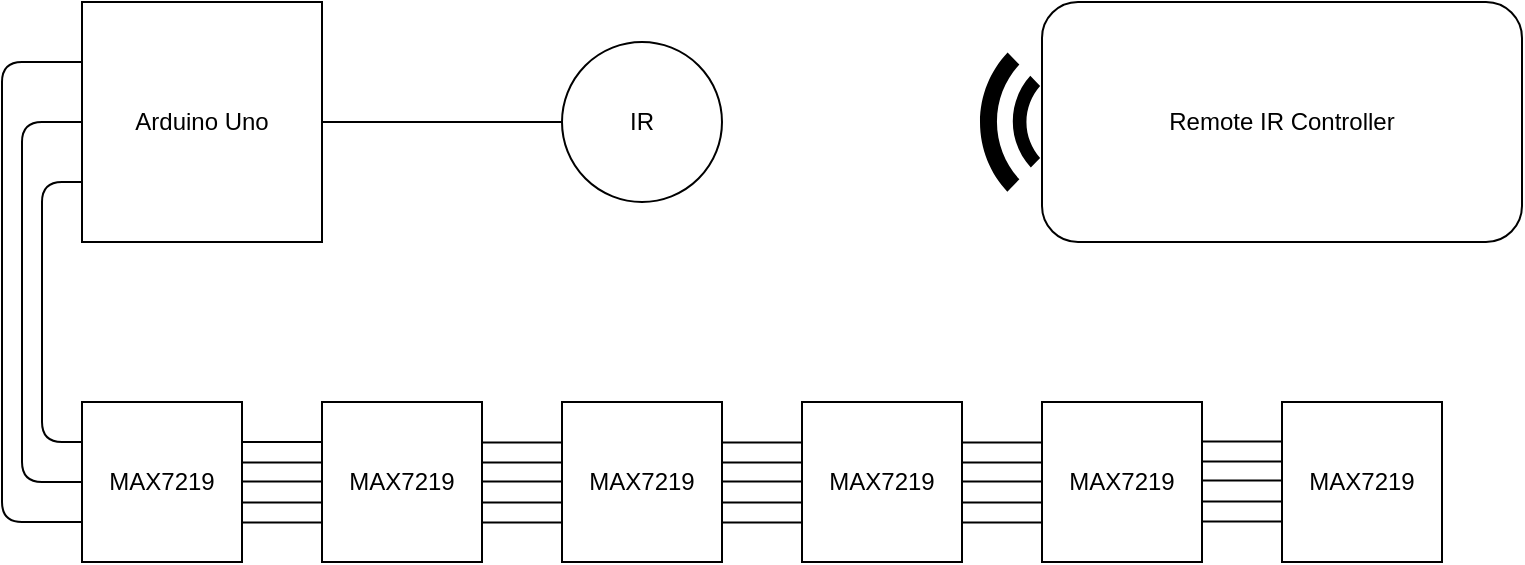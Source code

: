 <mxfile version="11.0.2" type="device"><diagram id="NAfapWa4kLAW8_l9iU2l" name="Page-1"><mxGraphModel dx="1352" dy="808" grid="1" gridSize="10" guides="1" tooltips="1" connect="1" arrows="1" fold="1" page="1" pageScale="1" pageWidth="827" pageHeight="1169" math="0" shadow="0"><root><mxCell id="0"/><mxCell id="1" parent="0"/><mxCell id="B02tSNTvB3QNJWOFJdxA-1" value="Arduino Uno" style="whiteSpace=wrap;html=1;aspect=fixed;" vertex="1" parent="1"><mxGeometry x="80" y="200" width="120" height="120" as="geometry"/></mxCell><mxCell id="B02tSNTvB3QNJWOFJdxA-2" value="MAX7219" style="whiteSpace=wrap;html=1;aspect=fixed;" vertex="1" parent="1"><mxGeometry x="200" y="400" width="80" height="80" as="geometry"/></mxCell><mxCell id="B02tSNTvB3QNJWOFJdxA-3" value="MAX7219" style="whiteSpace=wrap;html=1;aspect=fixed;" vertex="1" parent="1"><mxGeometry x="80" y="400" width="80" height="80" as="geometry"/></mxCell><mxCell id="B02tSNTvB3QNJWOFJdxA-4" value="MAX7219" style="whiteSpace=wrap;html=1;aspect=fixed;" vertex="1" parent="1"><mxGeometry x="320" y="400" width="80" height="80" as="geometry"/></mxCell><mxCell id="B02tSNTvB3QNJWOFJdxA-5" value="MAX7219" style="whiteSpace=wrap;html=1;aspect=fixed;" vertex="1" parent="1"><mxGeometry x="560" y="400" width="80" height="80" as="geometry"/></mxCell><mxCell id="B02tSNTvB3QNJWOFJdxA-6" value="MAX7219" style="whiteSpace=wrap;html=1;aspect=fixed;" vertex="1" parent="1"><mxGeometry x="440" y="400" width="80" height="80" as="geometry"/></mxCell><mxCell id="B02tSNTvB3QNJWOFJdxA-7" value="MAX7219" style="whiteSpace=wrap;html=1;aspect=fixed;" vertex="1" parent="1"><mxGeometry x="680" y="400" width="80" height="80" as="geometry"/></mxCell><mxCell id="B02tSNTvB3QNJWOFJdxA-8" value="IR" style="ellipse;whiteSpace=wrap;html=1;aspect=fixed;" vertex="1" parent="1"><mxGeometry x="320" y="220" width="80" height="80" as="geometry"/></mxCell><mxCell id="B02tSNTvB3QNJWOFJdxA-9" value="" style="endArrow=none;html=1;entryX=0;entryY=0.25;entryDx=0;entryDy=0;exitX=1;exitY=0.25;exitDx=0;exitDy=0;" edge="1" parent="1" source="B02tSNTvB3QNJWOFJdxA-3" target="B02tSNTvB3QNJWOFJdxA-2"><mxGeometry width="50" height="50" relative="1" as="geometry"><mxPoint x="80" y="550" as="sourcePoint"/><mxPoint x="130" y="500" as="targetPoint"/></mxGeometry></mxCell><mxCell id="B02tSNTvB3QNJWOFJdxA-10" value="" style="endArrow=none;html=1;entryX=0;entryY=0.25;entryDx=0;entryDy=0;exitX=1;exitY=0.25;exitDx=0;exitDy=0;" edge="1" parent="1"><mxGeometry width="50" height="50" relative="1" as="geometry"><mxPoint x="159.81" y="439.738" as="sourcePoint"/><mxPoint x="199.81" y="439.738" as="targetPoint"/></mxGeometry></mxCell><mxCell id="B02tSNTvB3QNJWOFJdxA-11" value="" style="endArrow=none;html=1;entryX=0;entryY=0.25;entryDx=0;entryDy=0;exitX=1;exitY=0.25;exitDx=0;exitDy=0;" edge="1" parent="1"><mxGeometry width="50" height="50" relative="1" as="geometry"><mxPoint x="159.81" y="450.238" as="sourcePoint"/><mxPoint x="199.81" y="450.238" as="targetPoint"/></mxGeometry></mxCell><mxCell id="B02tSNTvB3QNJWOFJdxA-12" value="" style="endArrow=none;html=1;entryX=0;entryY=0.25;entryDx=0;entryDy=0;exitX=1;exitY=0.25;exitDx=0;exitDy=0;" edge="1" parent="1"><mxGeometry width="50" height="50" relative="1" as="geometry"><mxPoint x="159.81" y="460.238" as="sourcePoint"/><mxPoint x="199.81" y="460.238" as="targetPoint"/></mxGeometry></mxCell><mxCell id="B02tSNTvB3QNJWOFJdxA-13" value="" style="endArrow=none;html=1;entryX=0;entryY=0.25;entryDx=0;entryDy=0;exitX=1;exitY=0.25;exitDx=0;exitDy=0;" edge="1" parent="1"><mxGeometry width="50" height="50" relative="1" as="geometry"><mxPoint x="159.81" y="430.238" as="sourcePoint"/><mxPoint x="199.81" y="430.238" as="targetPoint"/></mxGeometry></mxCell><mxCell id="B02tSNTvB3QNJWOFJdxA-14" value="" style="endArrow=none;html=1;entryX=0;entryY=0.25;entryDx=0;entryDy=0;exitX=1;exitY=0.25;exitDx=0;exitDy=0;" edge="1" parent="1"><mxGeometry width="50" height="50" relative="1" as="geometry"><mxPoint x="279.81" y="420.238" as="sourcePoint"/><mxPoint x="319.81" y="420.238" as="targetPoint"/></mxGeometry></mxCell><mxCell id="B02tSNTvB3QNJWOFJdxA-15" value="" style="endArrow=none;html=1;entryX=0;entryY=0.25;entryDx=0;entryDy=0;exitX=1;exitY=0.25;exitDx=0;exitDy=0;" edge="1" parent="1"><mxGeometry width="50" height="50" relative="1" as="geometry"><mxPoint x="279.81" y="439.738" as="sourcePoint"/><mxPoint x="319.81" y="439.738" as="targetPoint"/></mxGeometry></mxCell><mxCell id="B02tSNTvB3QNJWOFJdxA-16" value="" style="endArrow=none;html=1;entryX=0;entryY=0.25;entryDx=0;entryDy=0;exitX=1;exitY=0.25;exitDx=0;exitDy=0;" edge="1" parent="1"><mxGeometry width="50" height="50" relative="1" as="geometry"><mxPoint x="279.81" y="450.238" as="sourcePoint"/><mxPoint x="319.81" y="450.238" as="targetPoint"/></mxGeometry></mxCell><mxCell id="B02tSNTvB3QNJWOFJdxA-17" value="" style="endArrow=none;html=1;entryX=0;entryY=0.25;entryDx=0;entryDy=0;exitX=1;exitY=0.25;exitDx=0;exitDy=0;" edge="1" parent="1"><mxGeometry width="50" height="50" relative="1" as="geometry"><mxPoint x="279.81" y="460.238" as="sourcePoint"/><mxPoint x="319.81" y="460.238" as="targetPoint"/></mxGeometry></mxCell><mxCell id="B02tSNTvB3QNJWOFJdxA-18" value="" style="endArrow=none;html=1;entryX=0;entryY=0.25;entryDx=0;entryDy=0;exitX=1;exitY=0.25;exitDx=0;exitDy=0;" edge="1" parent="1"><mxGeometry width="50" height="50" relative="1" as="geometry"><mxPoint x="279.81" y="430.238" as="sourcePoint"/><mxPoint x="319.81" y="430.238" as="targetPoint"/></mxGeometry></mxCell><mxCell id="B02tSNTvB3QNJWOFJdxA-19" value="" style="endArrow=none;html=1;entryX=0;entryY=0.25;entryDx=0;entryDy=0;exitX=1;exitY=0.25;exitDx=0;exitDy=0;" edge="1" parent="1"><mxGeometry width="50" height="50" relative="1" as="geometry"><mxPoint x="399.81" y="420.238" as="sourcePoint"/><mxPoint x="439.81" y="420.238" as="targetPoint"/></mxGeometry></mxCell><mxCell id="B02tSNTvB3QNJWOFJdxA-20" value="" style="endArrow=none;html=1;entryX=0;entryY=0.25;entryDx=0;entryDy=0;exitX=1;exitY=0.25;exitDx=0;exitDy=0;" edge="1" parent="1"><mxGeometry width="50" height="50" relative="1" as="geometry"><mxPoint x="399.81" y="439.738" as="sourcePoint"/><mxPoint x="439.81" y="439.738" as="targetPoint"/></mxGeometry></mxCell><mxCell id="B02tSNTvB3QNJWOFJdxA-21" value="" style="endArrow=none;html=1;entryX=0;entryY=0.25;entryDx=0;entryDy=0;exitX=1;exitY=0.25;exitDx=0;exitDy=0;" edge="1" parent="1"><mxGeometry width="50" height="50" relative="1" as="geometry"><mxPoint x="399.81" y="450.238" as="sourcePoint"/><mxPoint x="439.81" y="450.238" as="targetPoint"/></mxGeometry></mxCell><mxCell id="B02tSNTvB3QNJWOFJdxA-22" value="" style="endArrow=none;html=1;entryX=0;entryY=0.25;entryDx=0;entryDy=0;exitX=1;exitY=0.25;exitDx=0;exitDy=0;" edge="1" parent="1"><mxGeometry width="50" height="50" relative="1" as="geometry"><mxPoint x="399.81" y="460.238" as="sourcePoint"/><mxPoint x="439.81" y="460.238" as="targetPoint"/></mxGeometry></mxCell><mxCell id="B02tSNTvB3QNJWOFJdxA-23" value="" style="endArrow=none;html=1;entryX=0;entryY=0.25;entryDx=0;entryDy=0;exitX=1;exitY=0.25;exitDx=0;exitDy=0;" edge="1" parent="1"><mxGeometry width="50" height="50" relative="1" as="geometry"><mxPoint x="399.81" y="430.238" as="sourcePoint"/><mxPoint x="439.81" y="430.238" as="targetPoint"/></mxGeometry></mxCell><mxCell id="B02tSNTvB3QNJWOFJdxA-24" value="" style="endArrow=none;html=1;entryX=0;entryY=0.25;entryDx=0;entryDy=0;exitX=1;exitY=0.25;exitDx=0;exitDy=0;" edge="1" parent="1"><mxGeometry width="50" height="50" relative="1" as="geometry"><mxPoint x="519.81" y="420.238" as="sourcePoint"/><mxPoint x="559.81" y="420.238" as="targetPoint"/></mxGeometry></mxCell><mxCell id="B02tSNTvB3QNJWOFJdxA-25" value="" style="endArrow=none;html=1;entryX=0;entryY=0.25;entryDx=0;entryDy=0;exitX=1;exitY=0.25;exitDx=0;exitDy=0;" edge="1" parent="1"><mxGeometry width="50" height="50" relative="1" as="geometry"><mxPoint x="519.81" y="439.738" as="sourcePoint"/><mxPoint x="559.81" y="439.738" as="targetPoint"/></mxGeometry></mxCell><mxCell id="B02tSNTvB3QNJWOFJdxA-26" value="" style="endArrow=none;html=1;entryX=0;entryY=0.25;entryDx=0;entryDy=0;exitX=1;exitY=0.25;exitDx=0;exitDy=0;" edge="1" parent="1"><mxGeometry width="50" height="50" relative="1" as="geometry"><mxPoint x="519.81" y="450.238" as="sourcePoint"/><mxPoint x="559.81" y="450.238" as="targetPoint"/></mxGeometry></mxCell><mxCell id="B02tSNTvB3QNJWOFJdxA-27" value="" style="endArrow=none;html=1;entryX=0;entryY=0.25;entryDx=0;entryDy=0;exitX=1;exitY=0.25;exitDx=0;exitDy=0;" edge="1" parent="1"><mxGeometry width="50" height="50" relative="1" as="geometry"><mxPoint x="519.81" y="460.238" as="sourcePoint"/><mxPoint x="559.81" y="460.238" as="targetPoint"/></mxGeometry></mxCell><mxCell id="B02tSNTvB3QNJWOFJdxA-28" value="" style="endArrow=none;html=1;entryX=0;entryY=0.25;entryDx=0;entryDy=0;exitX=1;exitY=0.25;exitDx=0;exitDy=0;" edge="1" parent="1"><mxGeometry width="50" height="50" relative="1" as="geometry"><mxPoint x="519.81" y="430.238" as="sourcePoint"/><mxPoint x="559.81" y="430.238" as="targetPoint"/></mxGeometry></mxCell><mxCell id="B02tSNTvB3QNJWOFJdxA-29" value="" style="endArrow=none;html=1;entryX=0;entryY=0.25;entryDx=0;entryDy=0;exitX=1;exitY=0.25;exitDx=0;exitDy=0;" edge="1" parent="1"><mxGeometry width="50" height="50" relative="1" as="geometry"><mxPoint x="639.81" y="419.738" as="sourcePoint"/><mxPoint x="679.81" y="419.738" as="targetPoint"/></mxGeometry></mxCell><mxCell id="B02tSNTvB3QNJWOFJdxA-30" value="" style="endArrow=none;html=1;entryX=0;entryY=0.25;entryDx=0;entryDy=0;exitX=1;exitY=0.25;exitDx=0;exitDy=0;" edge="1" parent="1"><mxGeometry width="50" height="50" relative="1" as="geometry"><mxPoint x="639.81" y="439.238" as="sourcePoint"/><mxPoint x="679.81" y="439.238" as="targetPoint"/></mxGeometry></mxCell><mxCell id="B02tSNTvB3QNJWOFJdxA-31" value="" style="endArrow=none;html=1;entryX=0;entryY=0.25;entryDx=0;entryDy=0;exitX=1;exitY=0.25;exitDx=0;exitDy=0;" edge="1" parent="1"><mxGeometry width="50" height="50" relative="1" as="geometry"><mxPoint x="639.81" y="449.738" as="sourcePoint"/><mxPoint x="679.81" y="449.738" as="targetPoint"/></mxGeometry></mxCell><mxCell id="B02tSNTvB3QNJWOFJdxA-32" value="" style="endArrow=none;html=1;entryX=0;entryY=0.25;entryDx=0;entryDy=0;exitX=1;exitY=0.25;exitDx=0;exitDy=0;" edge="1" parent="1"><mxGeometry width="50" height="50" relative="1" as="geometry"><mxPoint x="639.81" y="459.738" as="sourcePoint"/><mxPoint x="679.81" y="459.738" as="targetPoint"/></mxGeometry></mxCell><mxCell id="B02tSNTvB3QNJWOFJdxA-33" value="" style="endArrow=none;html=1;entryX=0;entryY=0.25;entryDx=0;entryDy=0;exitX=1;exitY=0.25;exitDx=0;exitDy=0;" edge="1" parent="1"><mxGeometry width="50" height="50" relative="1" as="geometry"><mxPoint x="639.81" y="429.738" as="sourcePoint"/><mxPoint x="679.81" y="429.738" as="targetPoint"/></mxGeometry></mxCell><mxCell id="B02tSNTvB3QNJWOFJdxA-34" value="" style="endArrow=none;html=1;entryX=0;entryY=0.75;entryDx=0;entryDy=0;exitX=0;exitY=0.25;exitDx=0;exitDy=0;" edge="1" parent="1" source="B02tSNTvB3QNJWOFJdxA-3" target="B02tSNTvB3QNJWOFJdxA-1"><mxGeometry width="50" height="50" relative="1" as="geometry"><mxPoint x="10" y="330" as="sourcePoint"/><mxPoint x="60" y="280" as="targetPoint"/><Array as="points"><mxPoint x="60" y="420"/><mxPoint x="60" y="290"/></Array></mxGeometry></mxCell><mxCell id="B02tSNTvB3QNJWOFJdxA-35" value="" style="endArrow=none;html=1;entryX=0;entryY=0.5;entryDx=0;entryDy=0;exitX=0;exitY=0.5;exitDx=0;exitDy=0;" edge="1" parent="1" source="B02tSNTvB3QNJWOFJdxA-3" target="B02tSNTvB3QNJWOFJdxA-1"><mxGeometry width="50" height="50" relative="1" as="geometry"><mxPoint x="70" y="440" as="sourcePoint"/><mxPoint x="50.143" y="290" as="targetPoint"/><Array as="points"><mxPoint x="50" y="440"/><mxPoint x="50" y="260"/></Array></mxGeometry></mxCell><mxCell id="B02tSNTvB3QNJWOFJdxA-36" value="" style="endArrow=none;html=1;entryX=0;entryY=0.25;entryDx=0;entryDy=0;exitX=0;exitY=0.75;exitDx=0;exitDy=0;" edge="1" parent="1" source="B02tSNTvB3QNJWOFJdxA-3" target="B02tSNTvB3QNJWOFJdxA-1"><mxGeometry width="50" height="50" relative="1" as="geometry"><mxPoint x="40.143" y="399.786" as="sourcePoint"/><mxPoint x="40.143" y="269.5" as="targetPoint"/><Array as="points"><mxPoint x="40" y="460"/><mxPoint x="40" y="230"/></Array></mxGeometry></mxCell><mxCell id="B02tSNTvB3QNJWOFJdxA-39" value="" style="endArrow=none;html=1;entryX=0;entryY=0.5;entryDx=0;entryDy=0;exitX=1;exitY=0.5;exitDx=0;exitDy=0;" edge="1" parent="1" source="B02tSNTvB3QNJWOFJdxA-1" target="B02tSNTvB3QNJWOFJdxA-8"><mxGeometry width="50" height="50" relative="1" as="geometry"><mxPoint x="250" y="320" as="sourcePoint"/><mxPoint x="300" y="270" as="targetPoint"/></mxGeometry></mxCell><mxCell id="B02tSNTvB3QNJWOFJdxA-45" value="" style="shape=mxgraph.signs.safety.non-ionizing_radiation;html=1;fillColor=#000000;strokeColor=none;verticalLabelPosition=bottom;verticalAlign=top;align=center;" vertex="1" parent="1"><mxGeometry x="529" y="224" width="98" height="83" as="geometry"/></mxCell><mxCell id="B02tSNTvB3QNJWOFJdxA-43" value="Remote IR Controller" style="rounded=1;whiteSpace=wrap;html=1;" vertex="1" parent="1"><mxGeometry x="560" y="200" width="240" height="120" as="geometry"/></mxCell></root></mxGraphModel></diagram></mxfile>